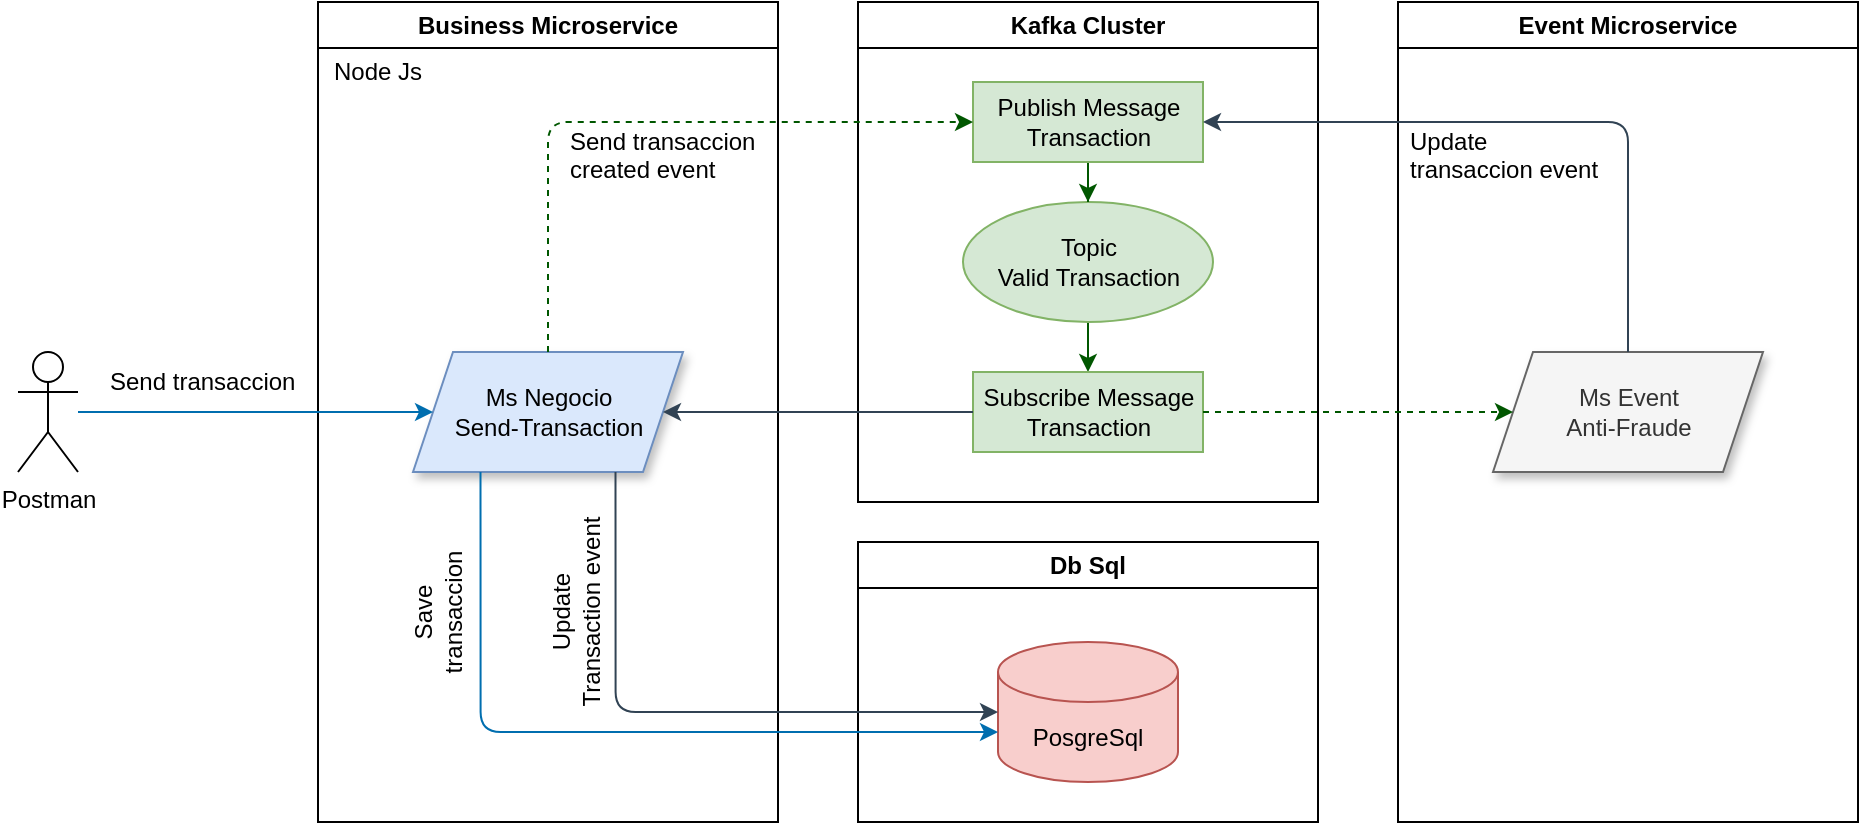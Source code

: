 <mxfile version="22.0.5" type="device">
  <diagram name="Página-1" id="zDOu_LdESnlyyzTTBfOw">
    <mxGraphModel dx="876" dy="498" grid="1" gridSize="10" guides="1" tooltips="1" connect="1" arrows="1" fold="1" page="1" pageScale="1" pageWidth="827" pageHeight="1169" math="0" shadow="0">
      <root>
        <mxCell id="0" />
        <mxCell id="1" parent="0" />
        <mxCell id="VhYncSAJFnxTfQ9Wdf8w-2" value="Business Microservice" style="swimlane;whiteSpace=wrap;html=1;startSize=23;" parent="1" vertex="1">
          <mxGeometry x="180" y="40" width="230" height="410" as="geometry" />
        </mxCell>
        <mxCell id="VhYncSAJFnxTfQ9Wdf8w-16" value="Ms Negocio&lt;br style=&quot;border-color: var(--border-color);&quot;&gt;Send-Transaction" style="shape=parallelogram;perimeter=parallelogramPerimeter;whiteSpace=wrap;html=1;fixedSize=1;shadow=1;fillColor=#dae8fc;strokeColor=#6c8ebf;" parent="VhYncSAJFnxTfQ9Wdf8w-2" vertex="1">
          <mxGeometry x="47.5" y="175" width="135" height="60" as="geometry" />
        </mxCell>
        <mxCell id="VhYncSAJFnxTfQ9Wdf8w-34" value="Save transaccion" style="text;html=1;strokeColor=none;fillColor=none;align=center;verticalAlign=middle;whiteSpace=wrap;rounded=0;rotation=-90;" parent="VhYncSAJFnxTfQ9Wdf8w-2" vertex="1">
          <mxGeometry x="30" y="290" width="60" height="30" as="geometry" />
        </mxCell>
        <mxCell id="VhYncSAJFnxTfQ9Wdf8w-36" value="Node Js" style="text;html=1;strokeColor=none;fillColor=none;align=center;verticalAlign=middle;whiteSpace=wrap;rounded=0;" parent="VhYncSAJFnxTfQ9Wdf8w-2" vertex="1">
          <mxGeometry y="20" width="60" height="30" as="geometry" />
        </mxCell>
        <mxCell id="VhYncSAJFnxTfQ9Wdf8w-37" value="Update Transaction event" style="text;html=1;strokeColor=none;fillColor=none;align=center;verticalAlign=middle;whiteSpace=wrap;rounded=0;rotation=-90;" parent="VhYncSAJFnxTfQ9Wdf8w-2" vertex="1">
          <mxGeometry x="80" y="290" width="97.5" height="30" as="geometry" />
        </mxCell>
        <mxCell id="VhYncSAJFnxTfQ9Wdf8w-39" value="Send transaccion created event" style="text;strokeColor=none;fillColor=none;align=left;verticalAlign=middle;spacingLeft=4;spacingRight=4;overflow=hidden;points=[[0,0.5],[1,0.5]];portConstraint=eastwest;rotatable=0;whiteSpace=wrap;html=1;" parent="VhYncSAJFnxTfQ9Wdf8w-2" vertex="1">
          <mxGeometry x="120" y="60" width="110" height="30" as="geometry" />
        </mxCell>
        <mxCell id="VhYncSAJFnxTfQ9Wdf8w-3" value="Kafka Cluster" style="swimlane;whiteSpace=wrap;html=1;" parent="1" vertex="1">
          <mxGeometry x="450" y="40" width="230" height="250" as="geometry" />
        </mxCell>
        <mxCell id="VhYncSAJFnxTfQ9Wdf8w-13" style="edgeStyle=orthogonalEdgeStyle;rounded=0;orthogonalLoop=1;jettySize=auto;html=1;entryX=0.5;entryY=0;entryDx=0;entryDy=0;fillColor=#008a00;strokeColor=#005700;" parent="VhYncSAJFnxTfQ9Wdf8w-3" source="VhYncSAJFnxTfQ9Wdf8w-5" target="VhYncSAJFnxTfQ9Wdf8w-10" edge="1">
          <mxGeometry relative="1" as="geometry" />
        </mxCell>
        <mxCell id="VhYncSAJFnxTfQ9Wdf8w-5" value="Topic&lt;br style=&quot;border-color: var(--border-color);&quot;&gt;Valid Transaction" style="ellipse;whiteSpace=wrap;html=1;fillColor=#d5e8d4;strokeColor=#82b366;" parent="VhYncSAJFnxTfQ9Wdf8w-3" vertex="1">
          <mxGeometry x="52.5" y="100" width="125" height="60" as="geometry" />
        </mxCell>
        <mxCell id="VhYncSAJFnxTfQ9Wdf8w-10" value="Subscribe Message&lt;br&gt;Transaction" style="rounded=0;whiteSpace=wrap;html=1;fillColor=#d5e8d4;strokeColor=#82b366;" parent="VhYncSAJFnxTfQ9Wdf8w-3" vertex="1">
          <mxGeometry x="57.5" y="185" width="115" height="40" as="geometry" />
        </mxCell>
        <mxCell id="VhYncSAJFnxTfQ9Wdf8w-12" style="edgeStyle=orthogonalEdgeStyle;rounded=0;orthogonalLoop=1;jettySize=auto;html=1;entryX=0.5;entryY=0;entryDx=0;entryDy=0;fillColor=#008a00;strokeColor=#005700;" parent="VhYncSAJFnxTfQ9Wdf8w-3" source="VhYncSAJFnxTfQ9Wdf8w-6" target="VhYncSAJFnxTfQ9Wdf8w-5" edge="1">
          <mxGeometry relative="1" as="geometry" />
        </mxCell>
        <mxCell id="VhYncSAJFnxTfQ9Wdf8w-6" value="Publish Message&lt;br&gt;Transaction" style="rounded=0;whiteSpace=wrap;html=1;fillColor=#d5e8d4;strokeColor=#82b366;" parent="VhYncSAJFnxTfQ9Wdf8w-3" vertex="1">
          <mxGeometry x="57.5" y="40" width="115" height="40" as="geometry" />
        </mxCell>
        <mxCell id="VhYncSAJFnxTfQ9Wdf8w-23" style="edgeStyle=orthogonalEdgeStyle;rounded=0;orthogonalLoop=1;jettySize=auto;html=1;entryX=0;entryY=0.5;entryDx=0;entryDy=0;fillColor=#1ba1e2;strokeColor=#006EAF;" parent="1" source="VhYncSAJFnxTfQ9Wdf8w-22" target="VhYncSAJFnxTfQ9Wdf8w-16" edge="1">
          <mxGeometry relative="1" as="geometry" />
        </mxCell>
        <mxCell id="VhYncSAJFnxTfQ9Wdf8w-22" value="Postman" style="shape=umlActor;verticalLabelPosition=bottom;verticalAlign=top;html=1;outlineConnect=0;" parent="1" vertex="1">
          <mxGeometry x="30" y="215" width="30" height="60" as="geometry" />
        </mxCell>
        <mxCell id="VhYncSAJFnxTfQ9Wdf8w-26" style="edgeStyle=orthogonalEdgeStyle;rounded=1;orthogonalLoop=1;jettySize=auto;html=1;exitX=0.5;exitY=0;exitDx=0;exitDy=0;entryX=0;entryY=0.5;entryDx=0;entryDy=0;fillColor=#008a00;strokeColor=#005700;dashed=1;" parent="1" source="VhYncSAJFnxTfQ9Wdf8w-16" target="VhYncSAJFnxTfQ9Wdf8w-6" edge="1">
          <mxGeometry relative="1" as="geometry" />
        </mxCell>
        <mxCell id="VhYncSAJFnxTfQ9Wdf8w-28" value="Db Sql" style="swimlane;whiteSpace=wrap;html=1;" parent="1" vertex="1">
          <mxGeometry x="450" y="310" width="230" height="140" as="geometry" />
        </mxCell>
        <mxCell id="VhYncSAJFnxTfQ9Wdf8w-31" value="PosgreSql" style="shape=cylinder3;whiteSpace=wrap;html=1;boundedLbl=1;backgroundOutline=1;size=15;fillColor=#f8cecc;strokeColor=#b85450;" parent="VhYncSAJFnxTfQ9Wdf8w-28" vertex="1">
          <mxGeometry x="70" y="50" width="90" height="70" as="geometry" />
        </mxCell>
        <mxCell id="VhYncSAJFnxTfQ9Wdf8w-33" value="Send transaccion" style="text;strokeColor=none;fillColor=none;align=left;verticalAlign=middle;spacingLeft=4;spacingRight=4;overflow=hidden;points=[[0,0.5],[1,0.5]];portConstraint=eastwest;rotatable=0;whiteSpace=wrap;html=1;" parent="1" vertex="1">
          <mxGeometry x="70" y="215" width="110" height="30" as="geometry" />
        </mxCell>
        <mxCell id="VhYncSAJFnxTfQ9Wdf8w-38" style="edgeStyle=orthogonalEdgeStyle;rounded=1;orthogonalLoop=1;jettySize=auto;html=1;entryX=1;entryY=0.5;entryDx=0;entryDy=0;fillColor=#647687;strokeColor=#314354;" parent="1" source="VhYncSAJFnxTfQ9Wdf8w-10" target="VhYncSAJFnxTfQ9Wdf8w-16" edge="1">
          <mxGeometry relative="1" as="geometry" />
        </mxCell>
        <mxCell id="VhYncSAJFnxTfQ9Wdf8w-41" style="edgeStyle=orthogonalEdgeStyle;rounded=1;orthogonalLoop=1;jettySize=auto;html=1;exitX=0.25;exitY=1;exitDx=0;exitDy=0;entryX=0;entryY=0;entryDx=0;entryDy=45;entryPerimeter=0;fillColor=#1ba1e2;strokeColor=#006EAF;" parent="1" source="VhYncSAJFnxTfQ9Wdf8w-16" target="VhYncSAJFnxTfQ9Wdf8w-31" edge="1">
          <mxGeometry relative="1" as="geometry" />
        </mxCell>
        <mxCell id="VhYncSAJFnxTfQ9Wdf8w-42" style="edgeStyle=orthogonalEdgeStyle;rounded=1;orthogonalLoop=1;jettySize=auto;html=1;exitX=0.75;exitY=1;exitDx=0;exitDy=0;entryX=0;entryY=0.5;entryDx=0;entryDy=0;entryPerimeter=0;fillColor=#647687;strokeColor=#314354;" parent="1" source="VhYncSAJFnxTfQ9Wdf8w-16" target="VhYncSAJFnxTfQ9Wdf8w-31" edge="1">
          <mxGeometry relative="1" as="geometry" />
        </mxCell>
        <mxCell id="VhYncSAJFnxTfQ9Wdf8w-43" value="Event Microservice" style="swimlane;whiteSpace=wrap;html=1;startSize=23;" parent="1" vertex="1">
          <mxGeometry x="720" y="40" width="230" height="410" as="geometry" />
        </mxCell>
        <mxCell id="VhYncSAJFnxTfQ9Wdf8w-44" value="Ms Event&lt;br style=&quot;border-color: var(--border-color);&quot;&gt;Anti-Fraude" style="shape=parallelogram;perimeter=parallelogramPerimeter;whiteSpace=wrap;html=1;fixedSize=1;shadow=1;fillColor=#f5f5f5;strokeColor=#666666;fontColor=#333333;" parent="VhYncSAJFnxTfQ9Wdf8w-43" vertex="1">
          <mxGeometry x="47.5" y="175" width="135" height="60" as="geometry" />
        </mxCell>
        <mxCell id="VhYncSAJFnxTfQ9Wdf8w-40" value="Update transaccion event" style="text;strokeColor=none;fillColor=none;align=left;verticalAlign=middle;spacingLeft=4;spacingRight=4;overflow=hidden;points=[[0,0.5],[1,0.5]];portConstraint=eastwest;rotatable=0;whiteSpace=wrap;html=1;" parent="VhYncSAJFnxTfQ9Wdf8w-43" vertex="1">
          <mxGeometry y="60" width="110" height="30" as="geometry" />
        </mxCell>
        <mxCell id="VhYncSAJFnxTfQ9Wdf8w-51" style="edgeStyle=orthogonalEdgeStyle;rounded=1;orthogonalLoop=1;jettySize=auto;html=1;exitX=0.5;exitY=0;exitDx=0;exitDy=0;entryX=1;entryY=0.5;entryDx=0;entryDy=0;fillColor=#647687;strokeColor=#314354;" parent="1" source="VhYncSAJFnxTfQ9Wdf8w-44" target="VhYncSAJFnxTfQ9Wdf8w-6" edge="1">
          <mxGeometry relative="1" as="geometry" />
        </mxCell>
        <mxCell id="VhYncSAJFnxTfQ9Wdf8w-54" style="edgeStyle=orthogonalEdgeStyle;rounded=0;orthogonalLoop=1;jettySize=auto;html=1;exitX=1;exitY=0.5;exitDx=0;exitDy=0;entryX=0;entryY=0.5;entryDx=0;entryDy=0;dashed=1;fillColor=#008a00;strokeColor=#005700;" parent="1" source="VhYncSAJFnxTfQ9Wdf8w-10" target="VhYncSAJFnxTfQ9Wdf8w-44" edge="1">
          <mxGeometry relative="1" as="geometry" />
        </mxCell>
      </root>
    </mxGraphModel>
  </diagram>
</mxfile>
